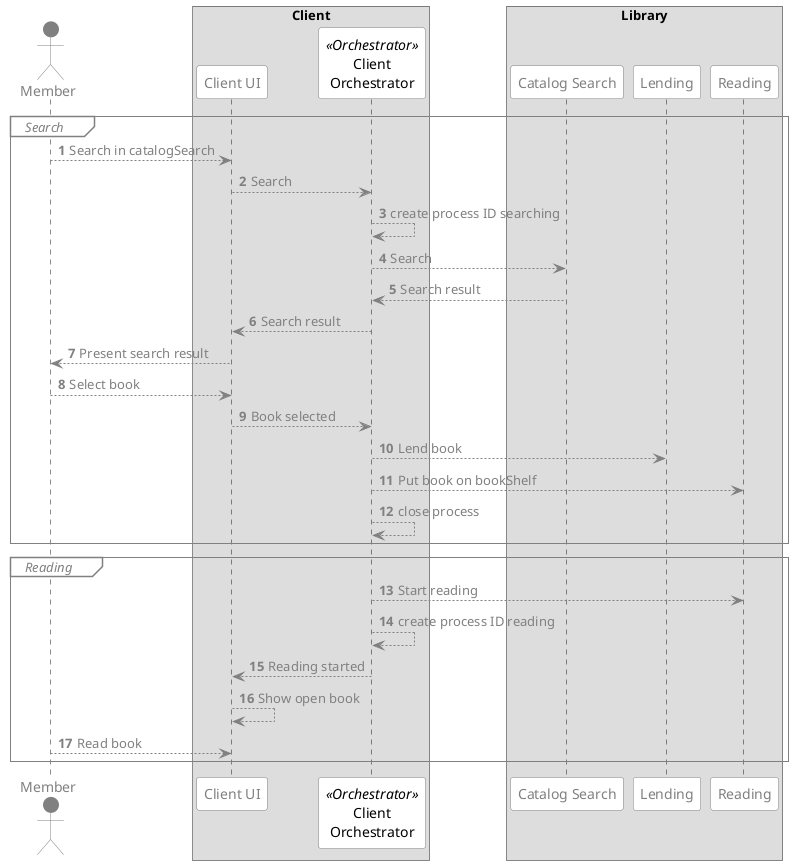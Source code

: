 @startuml
'https://plantuml.com/sequence-diagram

autonumber
skinparam arrow {
    fontcolor grey
    color grey
}

skinparam participant {
    backgroundcolor white
    fontcolor grey
    bordercolor grey

    fontcolor<<Orchestrator>> black
}

skinparam actor {
    backgroundcolor grey
    fontcolor grey
    bordercolor grey
}

<style>
sequenceDiagram {
  group {
    FontStyle italic
    LineThickness 1
    LineColor grey
  }
  groupHeader {
    FontStyle italic
    FontColor grey
    BackGroundColor white
    LineColor grey
  }
}
</style>

actor "Member" as member

box Client
participant "Client UI" as clientUi
participant "Client\nOrchestrator" as clientOrchestrator <<Orchestrator>>

box Library
participant "Catalog Search" as catalogSearch
participant "Lending" as lending
participant "Reading" as reading

group Search
member --> clientUi : Search in catalogSearch
clientUi --> clientOrchestrator : Search
clientOrchestrator --> clientOrchestrator : create process ID searching
clientOrchestrator --> catalogSearch : Search

catalogSearch --> clientOrchestrator : Search result
clientOrchestrator --> clientUi : Search result
clientUi --> member : Present search result

member --> clientUi : Select book
clientUi --> clientOrchestrator : Book selected
clientOrchestrator --> lending : Lend book
clientOrchestrator --> reading : Put book on bookShelf
clientOrchestrator --> clientOrchestrator: close process
end group
group Reading
clientOrchestrator --> reading : Start reading
clientOrchestrator --> clientOrchestrator: create process ID reading
clientOrchestrator --> clientUi : Reading started
clientUi --> clientUi : Show open book
member --> clientUi : Read book
end group




@enduml